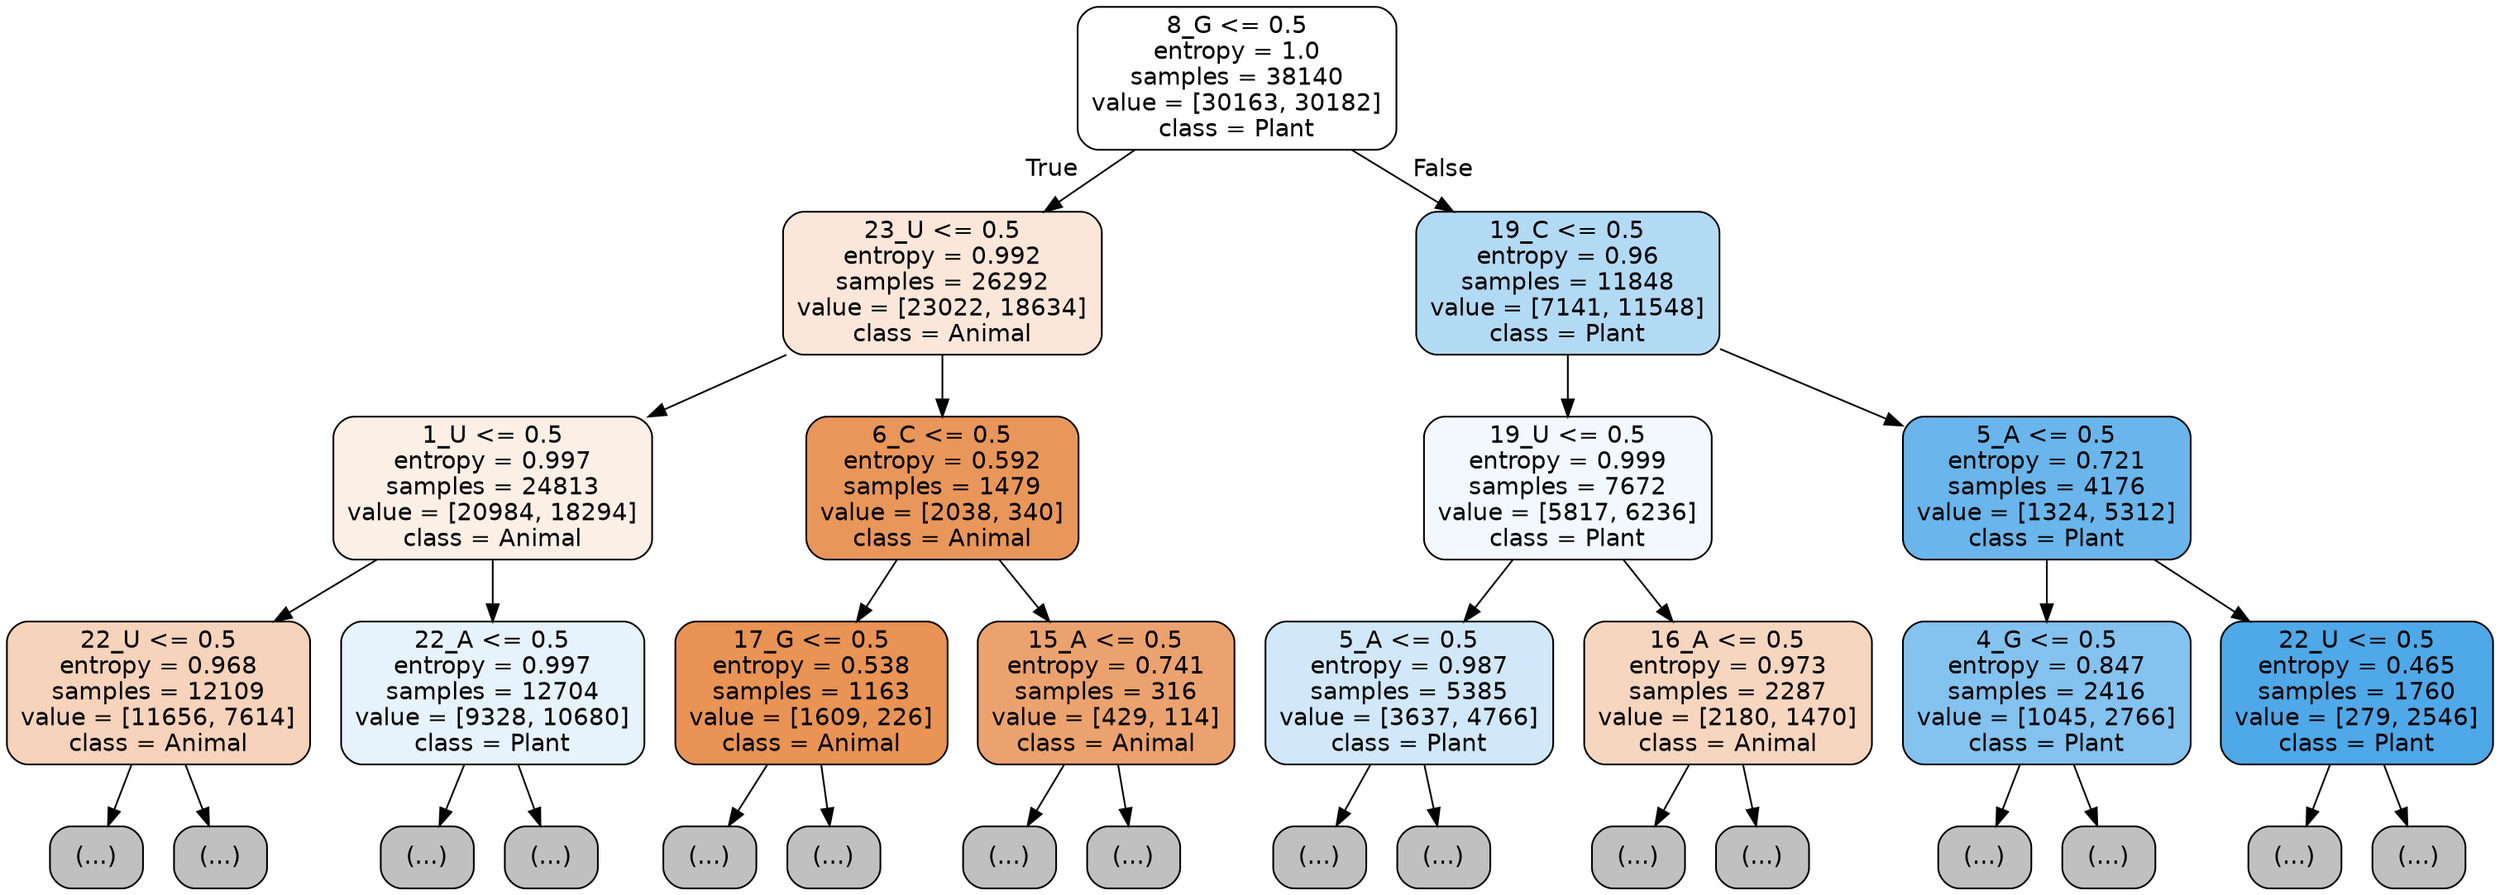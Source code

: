 digraph Tree {
node [shape=box, style="filled, rounded", color="black", fontname="helvetica"] ;
edge [fontname="helvetica"] ;
0 [label="8_G <= 0.5\nentropy = 1.0\nsamples = 38140\nvalue = [30163, 30182]\nclass = Plant", fillcolor="#ffffff"] ;
1 [label="23_U <= 0.5\nentropy = 0.992\nsamples = 26292\nvalue = [23022, 18634]\nclass = Animal", fillcolor="#fae7d9"] ;
0 -> 1 [labeldistance=2.5, labelangle=45, headlabel="True"] ;
2 [label="1_U <= 0.5\nentropy = 0.997\nsamples = 24813\nvalue = [20984, 18294]\nclass = Animal", fillcolor="#fcefe6"] ;
1 -> 2 ;
3 [label="22_U <= 0.5\nentropy = 0.968\nsamples = 12109\nvalue = [11656, 7614]\nclass = Animal", fillcolor="#f6d3ba"] ;
2 -> 3 ;
4 [label="(...)", fillcolor="#C0C0C0"] ;
3 -> 4 ;
6005 [label="(...)", fillcolor="#C0C0C0"] ;
3 -> 6005 ;
6698 [label="22_A <= 0.5\nentropy = 0.997\nsamples = 12704\nvalue = [9328, 10680]\nclass = Plant", fillcolor="#e6f3fc"] ;
2 -> 6698 ;
6699 [label="(...)", fillcolor="#C0C0C0"] ;
6698 -> 6699 ;
10962 [label="(...)", fillcolor="#C0C0C0"] ;
6698 -> 10962 ;
11557 [label="6_C <= 0.5\nentropy = 0.592\nsamples = 1479\nvalue = [2038, 340]\nclass = Animal", fillcolor="#e9965a"] ;
1 -> 11557 ;
11558 [label="17_G <= 0.5\nentropy = 0.538\nsamples = 1163\nvalue = [1609, 226]\nclass = Animal", fillcolor="#e99355"] ;
11557 -> 11558 ;
11559 [label="(...)", fillcolor="#C0C0C0"] ;
11558 -> 11559 ;
11828 [label="(...)", fillcolor="#C0C0C0"] ;
11558 -> 11828 ;
11951 [label="15_A <= 0.5\nentropy = 0.741\nsamples = 316\nvalue = [429, 114]\nclass = Animal", fillcolor="#eca26e"] ;
11557 -> 11951 ;
11952 [label="(...)", fillcolor="#C0C0C0"] ;
11951 -> 11952 ;
12063 [label="(...)", fillcolor="#C0C0C0"] ;
11951 -> 12063 ;
12100 [label="19_C <= 0.5\nentropy = 0.96\nsamples = 11848\nvalue = [7141, 11548]\nclass = Plant", fillcolor="#b3daf5"] ;
0 -> 12100 [labeldistance=2.5, labelangle=-45, headlabel="False"] ;
12101 [label="19_U <= 0.5\nentropy = 0.999\nsamples = 7672\nvalue = [5817, 6236]\nclass = Plant", fillcolor="#f2f8fd"] ;
12100 -> 12101 ;
12102 [label="5_A <= 0.5\nentropy = 0.987\nsamples = 5385\nvalue = [3637, 4766]\nclass = Plant", fillcolor="#d0e8f9"] ;
12101 -> 12102 ;
12103 [label="(...)", fillcolor="#C0C0C0"] ;
12102 -> 12103 ;
13850 [label="(...)", fillcolor="#C0C0C0"] ;
12102 -> 13850 ;
14387 [label="16_A <= 0.5\nentropy = 0.973\nsamples = 2287\nvalue = [2180, 1470]\nclass = Animal", fillcolor="#f7d6bf"] ;
12101 -> 14387 ;
14388 [label="(...)", fillcolor="#C0C0C0"] ;
14387 -> 14388 ;
15245 [label="(...)", fillcolor="#C0C0C0"] ;
14387 -> 15245 ;
15512 [label="5_A <= 0.5\nentropy = 0.721\nsamples = 4176\nvalue = [1324, 5312]\nclass = Plant", fillcolor="#6ab5eb"] ;
12100 -> 15512 ;
15513 [label="4_G <= 0.5\nentropy = 0.847\nsamples = 2416\nvalue = [1045, 2766]\nclass = Plant", fillcolor="#84c2ef"] ;
15512 -> 15513 ;
15514 [label="(...)", fillcolor="#C0C0C0"] ;
15513 -> 15514 ;
16053 [label="(...)", fillcolor="#C0C0C0"] ;
15513 -> 16053 ;
16274 [label="22_U <= 0.5\nentropy = 0.465\nsamples = 1760\nvalue = [279, 2546]\nclass = Plant", fillcolor="#4fa8e8"] ;
15512 -> 16274 ;
16275 [label="(...)", fillcolor="#C0C0C0"] ;
16274 -> 16275 ;
16496 [label="(...)", fillcolor="#C0C0C0"] ;
16274 -> 16496 ;
}